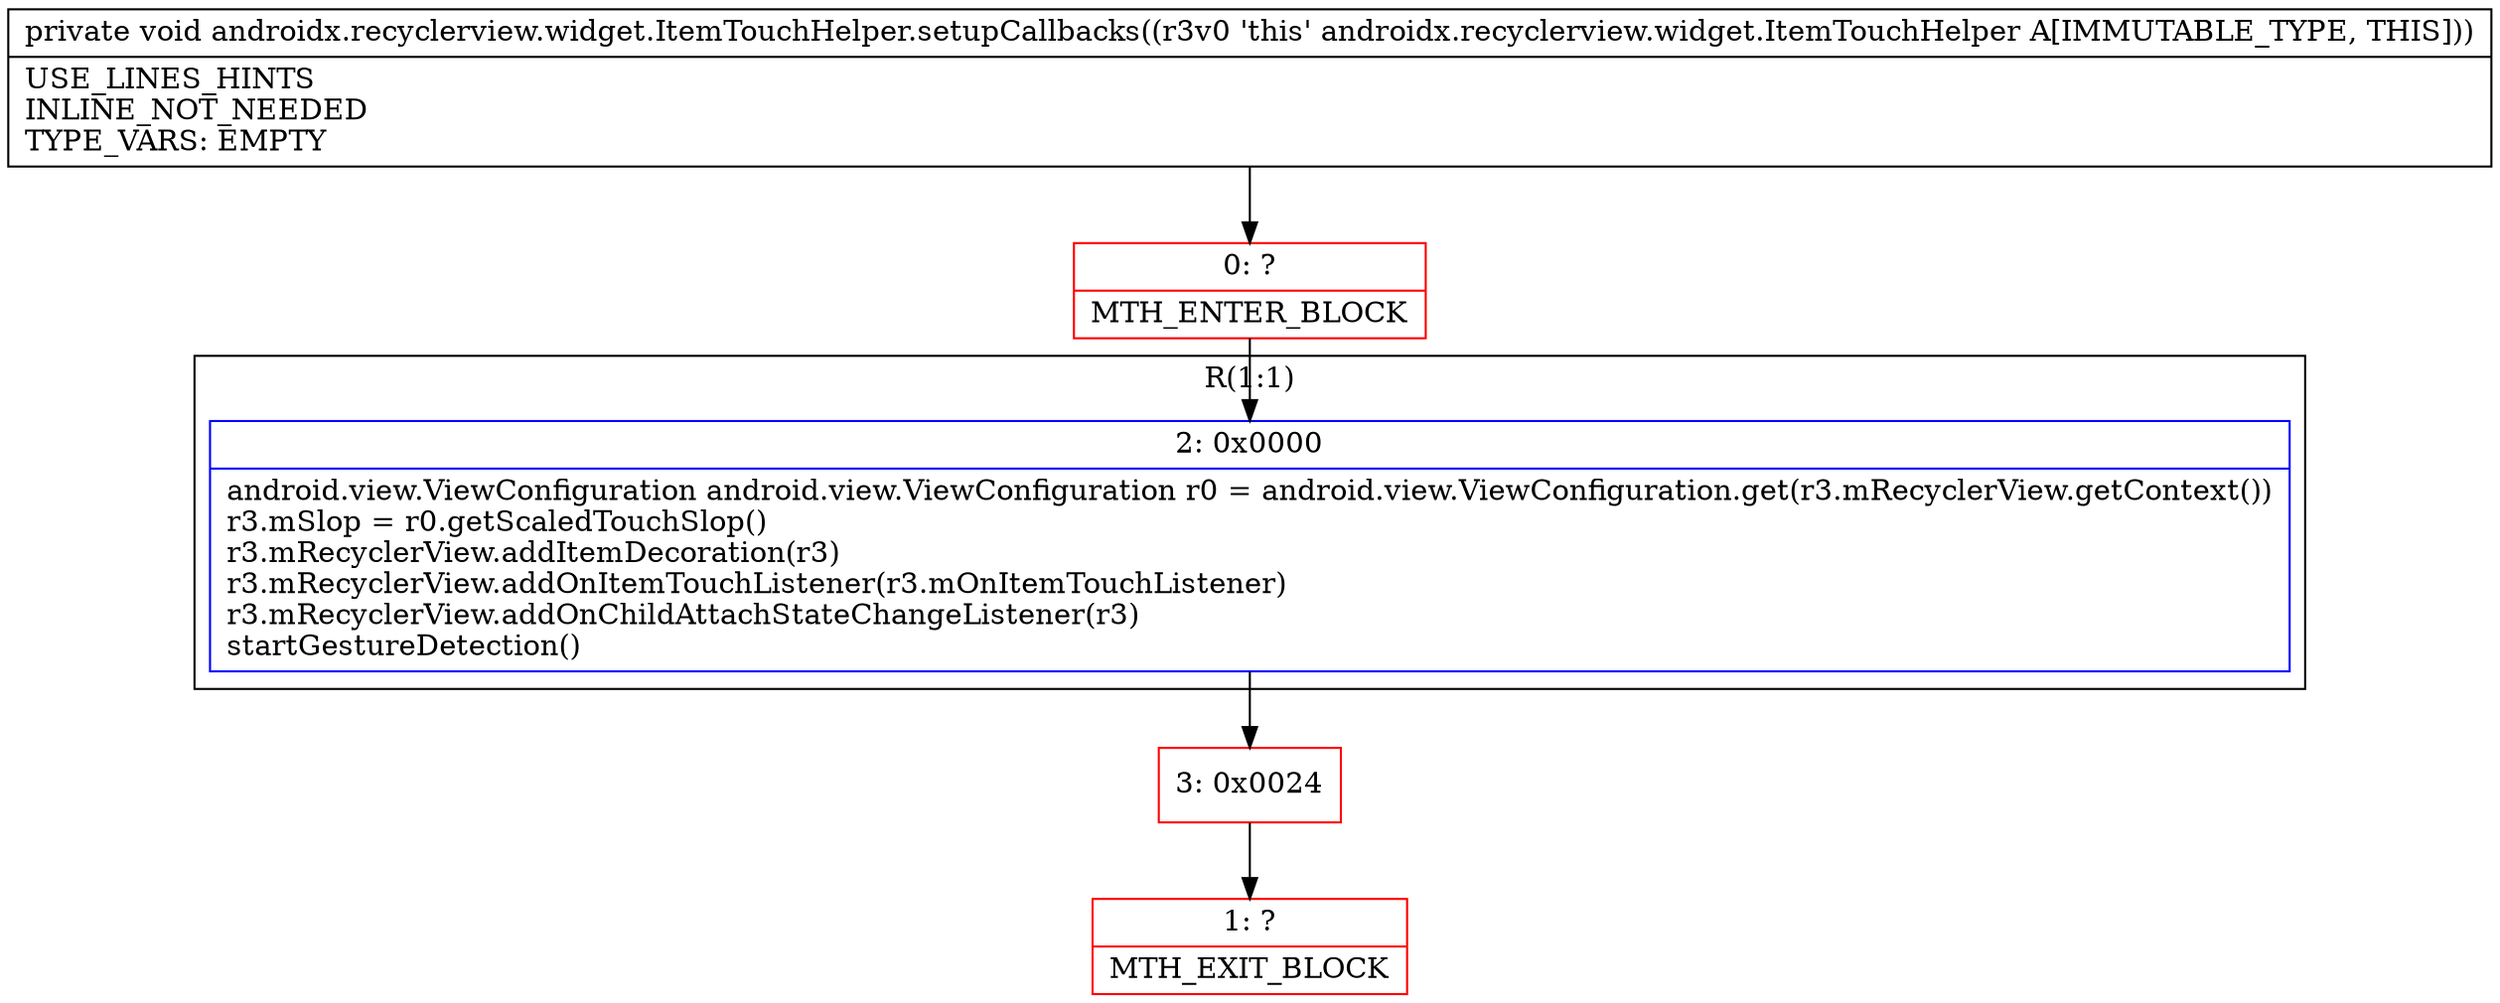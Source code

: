 digraph "CFG forandroidx.recyclerview.widget.ItemTouchHelper.setupCallbacks()V" {
subgraph cluster_Region_1640702106 {
label = "R(1:1)";
node [shape=record,color=blue];
Node_2 [shape=record,label="{2\:\ 0x0000|android.view.ViewConfiguration android.view.ViewConfiguration r0 = android.view.ViewConfiguration.get(r3.mRecyclerView.getContext())\lr3.mSlop = r0.getScaledTouchSlop()\lr3.mRecyclerView.addItemDecoration(r3)\lr3.mRecyclerView.addOnItemTouchListener(r3.mOnItemTouchListener)\lr3.mRecyclerView.addOnChildAttachStateChangeListener(r3)\lstartGestureDetection()\l}"];
}
Node_0 [shape=record,color=red,label="{0\:\ ?|MTH_ENTER_BLOCK\l}"];
Node_3 [shape=record,color=red,label="{3\:\ 0x0024}"];
Node_1 [shape=record,color=red,label="{1\:\ ?|MTH_EXIT_BLOCK\l}"];
MethodNode[shape=record,label="{private void androidx.recyclerview.widget.ItemTouchHelper.setupCallbacks((r3v0 'this' androidx.recyclerview.widget.ItemTouchHelper A[IMMUTABLE_TYPE, THIS]))  | USE_LINES_HINTS\lINLINE_NOT_NEEDED\lTYPE_VARS: EMPTY\l}"];
MethodNode -> Node_0;Node_2 -> Node_3;
Node_0 -> Node_2;
Node_3 -> Node_1;
}

